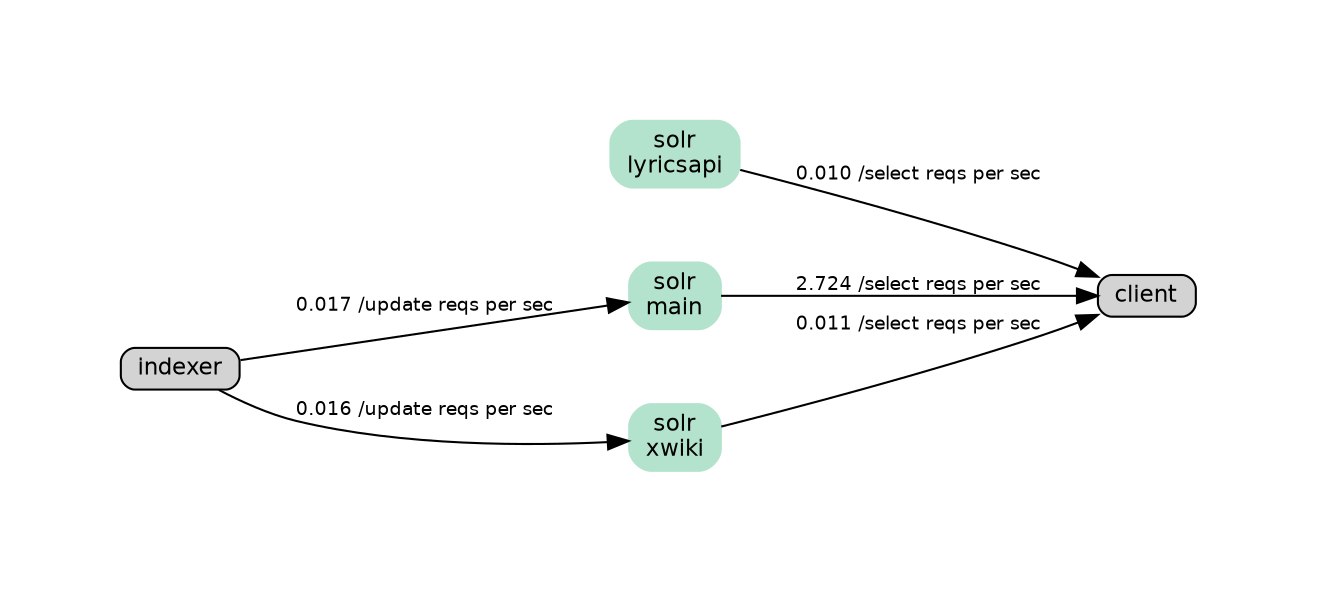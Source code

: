 digraph G {
	graph [ center=true, margin=0.75, nodesep=0.5, ranksep=0.75, rankdir=LR ];
	node [ shape=box, style="rounded,filled" width=0, height=0, fontname=Helvetica, fontsize=11 ];
	edge [ fontname=Helvetica, fontsize=9 ];

	// nodes
	n1 [label="client"];
	n2 [label="indexer"];
	n3 [label="solr\nlyricsapi" group="solr" colorscheme=pastel28 color=1];
	n4 [label="solr\nmain" group="solr" colorscheme=pastel28 color=1];
	n5 [label="solr\nxwiki" group="solr" colorscheme=pastel28 color=1];

	// edges
	n4 -> n1 [label="2.724 /select reqs per sec"];
	n5 -> n1 [label="0.011 /select reqs per sec"];
	n2 -> n4 [label="0.017 /update reqs per sec"];
	n2 -> n5 [label="0.016 /update reqs per sec"];
	n3 -> n1 [label="0.010 /select reqs per sec"];
}